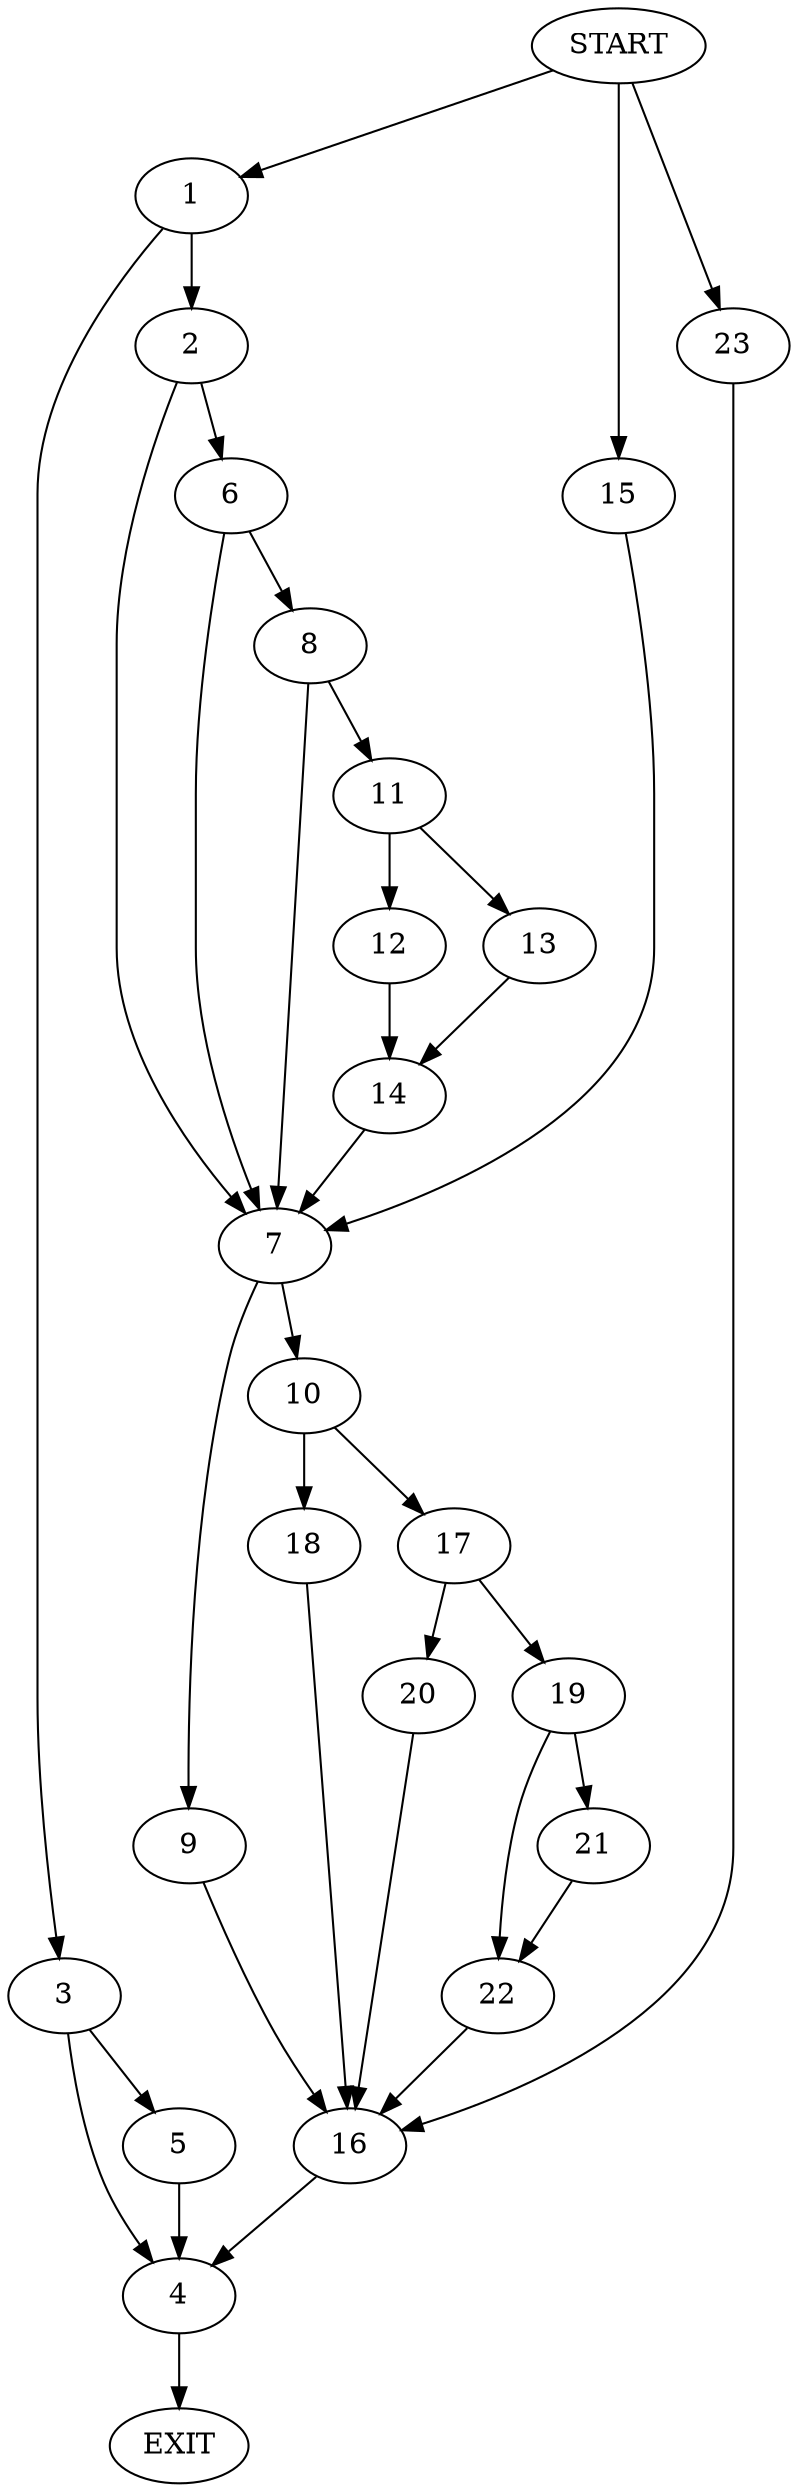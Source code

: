 digraph {
0 [label="START"]
24 [label="EXIT"]
0 -> 1
1 -> 2
1 -> 3
3 -> 4
3 -> 5
2 -> 6
2 -> 7
6 -> 7
6 -> 8
7 -> 9
7 -> 10
8 -> 7
8 -> 11
11 -> 12
11 -> 13
12 -> 14
13 -> 14
14 -> 7
0 -> 15
15 -> 7
9 -> 16
10 -> 17
10 -> 18
17 -> 19
17 -> 20
18 -> 16
20 -> 16
19 -> 21
19 -> 22
21 -> 22
22 -> 16
16 -> 4
0 -> 23
23 -> 16
4 -> 24
5 -> 4
}

